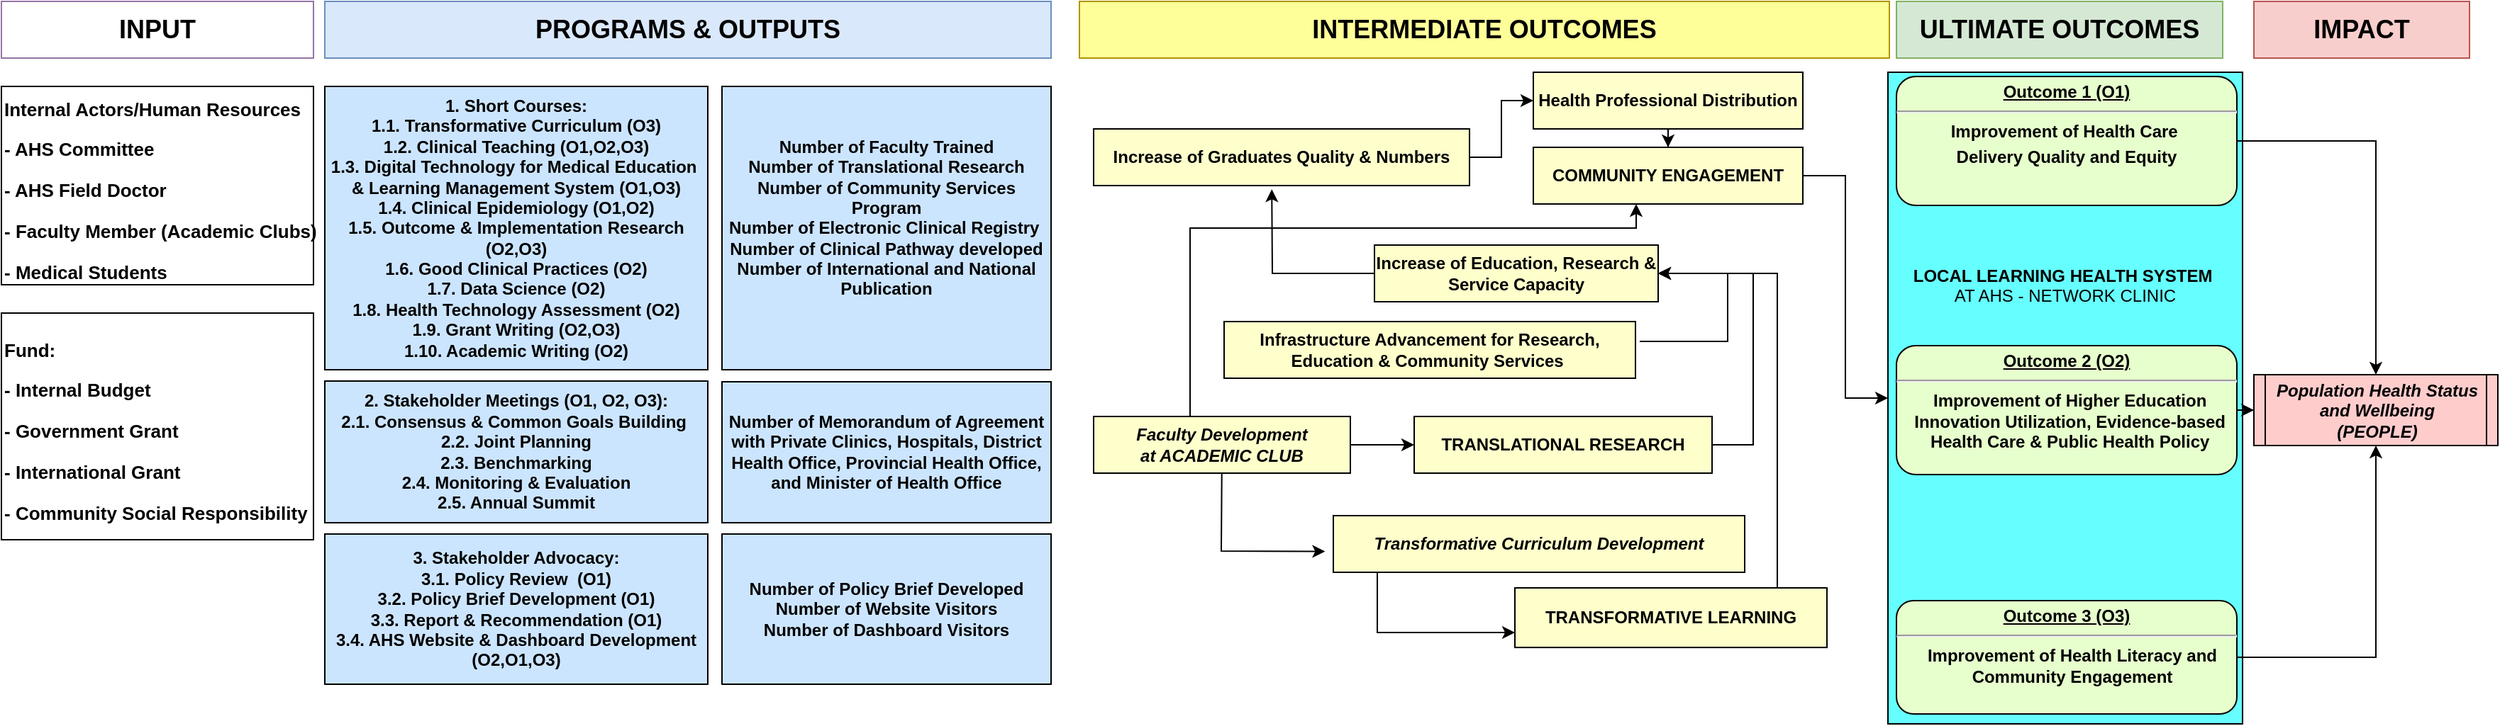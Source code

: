 <mxfile version="27.0.9">
  <diagram name="Logical Framework AHS" id="-L74Rr-t5S8kTxLWxk_D">
    <mxGraphModel dx="3509" dy="654" grid="1" gridSize="10" guides="1" tooltips="1" connect="1" arrows="1" fold="1" page="1" pageScale="1" pageWidth="1169" pageHeight="827" math="0" shadow="0">
      <root>
        <mxCell id="oHDgF6Zf1U5vlmXcFzb0-0" />
        <mxCell id="oHDgF6Zf1U5vlmXcFzb0-1" parent="oHDgF6Zf1U5vlmXcFzb0-0" />
        <mxCell id="oHDgF6Zf1U5vlmXcFzb0-2" value="&lt;b&gt;LOCAL LEARNING HEALTH SYSTEM&lt;/b&gt;&amp;nbsp;&lt;div&gt;AT AHS - NETWORK CLINIC&lt;/div&gt;&lt;div&gt;&lt;br&gt;&lt;/div&gt;&lt;div&gt;&lt;br&gt;&lt;/div&gt;&lt;div&gt;&lt;br&gt;&lt;/div&gt;&lt;div&gt;&lt;br&gt;&lt;/div&gt;&lt;div&gt;&lt;br&gt;&lt;/div&gt;&lt;div&gt;&lt;br&gt;&lt;/div&gt;&lt;div&gt;&lt;br&gt;&lt;/div&gt;&lt;div&gt;&lt;br&gt;&lt;/div&gt;&lt;div&gt;&lt;br&gt;&lt;/div&gt;&lt;div&gt;&lt;br&gt;&lt;/div&gt;&lt;div&gt;&lt;br&gt;&lt;/div&gt;" style="rounded=0;whiteSpace=wrap;html=1;fillColor=#66FFFF;" parent="oHDgF6Zf1U5vlmXcFzb0-1" vertex="1">
          <mxGeometry x="-250" y="90" width="250" height="460" as="geometry" />
        </mxCell>
        <mxCell id="oHDgF6Zf1U5vlmXcFzb0-3" style="edgeStyle=orthogonalEdgeStyle;rounded=0;orthogonalLoop=1;jettySize=auto;html=1;entryX=0.5;entryY=0;entryDx=0;entryDy=0;" parent="oHDgF6Zf1U5vlmXcFzb0-1" source="oHDgF6Zf1U5vlmXcFzb0-4" target="oHDgF6Zf1U5vlmXcFzb0-10" edge="1">
          <mxGeometry relative="1" as="geometry" />
        </mxCell>
        <mxCell id="oHDgF6Zf1U5vlmXcFzb0-4" value="&lt;p style=&quot;margin: 0px ; margin-top: 4px ; text-align: center ; text-decoration: underline&quot;&gt;&lt;strong&gt;Outcome 1 (O1)&lt;br&gt;&lt;/strong&gt;&lt;/p&gt;&lt;hr&gt;&lt;span style=&quot;text-align: left; text-indent: 0in; background-color: initial;&quot;&gt;Improvement&amp;nbsp;&lt;/span&gt;&lt;span style=&quot;text-align: left; text-indent: 0in; background-color: initial;&quot;&gt;of Health Care&amp;nbsp;&lt;/span&gt;&lt;span style=&quot;text-align: left; text-indent: 0in; background-color: initial;&quot;&gt;&lt;br&gt;&lt;/span&gt;&lt;p style=&quot;line-height: 170%; margin-top: 0pt; margin-bottom: 0pt; text-indent: 0in; direction: ltr; word-break: normal;&quot;&gt;&lt;span style=&quot;text-indent: 0in; background-color: initial;&quot;&gt;Delivery Quality and Equity&lt;/span&gt;&lt;br&gt;&lt;/p&gt;&lt;br&gt;&lt;br&gt;&lt;p style=&quot;margin: 0px 0px 0px 8px; font-size: 11px;&quot;&gt;&lt;br&gt;&lt;/p&gt;&lt;p style=&quot;margin: 0px ; margin-left: 8px&quot;&gt;&lt;/p&gt;" style="verticalAlign=middle;align=center;overflow=fill;fontSize=12;fontFamily=Helvetica;html=1;rounded=1;fontStyle=1;strokeWidth=1;fillColor=#E6FFCC" parent="oHDgF6Zf1U5vlmXcFzb0-1" vertex="1">
          <mxGeometry x="-244" y="93" width="240" height="91" as="geometry" />
        </mxCell>
        <mxCell id="oHDgF6Zf1U5vlmXcFzb0-5" style="edgeStyle=orthogonalEdgeStyle;rounded=0;orthogonalLoop=1;jettySize=auto;html=1;entryX=0;entryY=0.5;entryDx=0;entryDy=0;" parent="oHDgF6Zf1U5vlmXcFzb0-1" source="oHDgF6Zf1U5vlmXcFzb0-6" target="oHDgF6Zf1U5vlmXcFzb0-10" edge="1">
          <mxGeometry relative="1" as="geometry">
            <mxPoint x="145.6" y="374" as="targetPoint" />
          </mxGeometry>
        </mxCell>
        <mxCell id="oHDgF6Zf1U5vlmXcFzb0-6" value="&lt;p style=&quot;margin: 0px ; margin-top: 4px ; text-align: center ; text-decoration: underline&quot;&gt;&lt;strong&gt;Outcome 2 (O2)&lt;br&gt;&lt;/strong&gt;&lt;/p&gt;&lt;hr&gt;&lt;p style=&quot;margin: 0px ; margin-left: 8px&quot;&gt;Improvement of Higher Education&amp;nbsp;&lt;/p&gt;&lt;p style=&quot;margin: 0px ; margin-left: 8px&quot;&gt;Innovation Utilization, Evidence-based&amp;nbsp;&lt;/p&gt;&lt;p style=&quot;margin: 0px ; margin-left: 8px&quot;&gt;Health Care &amp;amp; Public Health Policy&amp;nbsp;&lt;/p&gt;" style="verticalAlign=middle;align=center;overflow=fill;fontSize=12;fontFamily=Helvetica;html=1;rounded=1;fontStyle=1;strokeWidth=1;fillColor=#E6FFCC" parent="oHDgF6Zf1U5vlmXcFzb0-1" vertex="1">
          <mxGeometry x="-244" y="283" width="240" height="91" as="geometry" />
        </mxCell>
        <mxCell id="oHDgF6Zf1U5vlmXcFzb0-7" style="edgeStyle=orthogonalEdgeStyle;rounded=0;orthogonalLoop=1;jettySize=auto;html=1;entryX=0.5;entryY=1;entryDx=0;entryDy=0;" parent="oHDgF6Zf1U5vlmXcFzb0-1" source="oHDgF6Zf1U5vlmXcFzb0-8" target="oHDgF6Zf1U5vlmXcFzb0-10" edge="1">
          <mxGeometry relative="1" as="geometry">
            <mxPoint x="356" y="398" as="targetPoint" />
          </mxGeometry>
        </mxCell>
        <mxCell id="oHDgF6Zf1U5vlmXcFzb0-8" value="&lt;p style=&quot;margin: 0px ; margin-top: 4px ; text-align: center ; text-decoration: underline&quot;&gt;&lt;strong&gt;Outcome 3 (O3)&lt;/strong&gt;&lt;/p&gt;&lt;hr&gt;&lt;p style=&quot;margin: 0px ; margin-left: 8px&quot;&gt;Improvement of Health Literacy and&lt;/p&gt;&lt;p style=&quot;margin: 0px ; margin-left: 8px&quot;&gt;Community Engagement&lt;/p&gt;&lt;p style=&quot;margin: 0px ; margin-left: 8px&quot;&gt;&lt;br&gt;&lt;/p&gt;" style="verticalAlign=middle;align=center;overflow=fill;fontSize=12;fontFamily=Helvetica;html=1;rounded=1;fontStyle=1;strokeWidth=1;fillColor=#E6FFCC" parent="oHDgF6Zf1U5vlmXcFzb0-1" vertex="1">
          <mxGeometry x="-244" y="463" width="240" height="80" as="geometry" />
        </mxCell>
        <mxCell id="oHDgF6Zf1U5vlmXcFzb0-9" value="&lt;b&gt;&lt;font face=&quot;Arial&quot; style=&quot;font-size: 18px;&quot;&gt;ULTIMATE OUTCOMES&lt;/font&gt;&lt;/b&gt;" style="rounded=0;whiteSpace=wrap;html=1;fillColor=#d5e8d4;strokeColor=#82b366;" parent="oHDgF6Zf1U5vlmXcFzb0-1" vertex="1">
          <mxGeometry x="-244" y="40" width="230" height="40" as="geometry" />
        </mxCell>
        <mxCell id="oHDgF6Zf1U5vlmXcFzb0-10" value="Population Health Status and Wellbeing&#xa;(PEOPLE)" style="shape=process;whiteSpace=wrap;align=center;verticalAlign=middle;size=0.048;fontStyle=3;strokeWidth=1;fillColor=#FFCCCC" parent="oHDgF6Zf1U5vlmXcFzb0-1" vertex="1">
          <mxGeometry x="8" y="303.5" width="172" height="50" as="geometry" />
        </mxCell>
        <mxCell id="oHDgF6Zf1U5vlmXcFzb0-11" value="&lt;span style=&quot;font-size: 18px;&quot;&gt;&lt;b&gt;&lt;font face=&quot;Arial&quot;&gt;INTERMEDIATE OUTCOMES&lt;/font&gt;&lt;/b&gt;&lt;/span&gt;" style="rounded=0;whiteSpace=wrap;html=1;fillColor=#FFFF99;strokeColor=#B09500;fontColor=#000000;" parent="oHDgF6Zf1U5vlmXcFzb0-1" vertex="1">
          <mxGeometry x="-820" y="40" width="571" height="40" as="geometry" />
        </mxCell>
        <mxCell id="oHDgF6Zf1U5vlmXcFzb0-12" style="edgeStyle=orthogonalEdgeStyle;rounded=0;orthogonalLoop=1;jettySize=auto;html=1;entryX=0.5;entryY=0;entryDx=0;entryDy=0;" parent="oHDgF6Zf1U5vlmXcFzb0-1" source="oHDgF6Zf1U5vlmXcFzb0-13" target="oHDgF6Zf1U5vlmXcFzb0-42" edge="1">
          <mxGeometry relative="1" as="geometry" />
        </mxCell>
        <mxCell id="oHDgF6Zf1U5vlmXcFzb0-13" value="Health Professional Distribution" style="whiteSpace=wrap;align=center;verticalAlign=middle;fontStyle=1;strokeWidth=1;fillColor=#FFFFCC" parent="oHDgF6Zf1U5vlmXcFzb0-1" vertex="1">
          <mxGeometry x="-500" y="90" width="190" height="40" as="geometry" />
        </mxCell>
        <mxCell id="oHDgF6Zf1U5vlmXcFzb0-14" value="Increase of Education, Research &amp; Service Capacity" style="whiteSpace=wrap;align=center;verticalAlign=middle;fontStyle=1;strokeWidth=1;fillColor=#FFFFCC" parent="oHDgF6Zf1U5vlmXcFzb0-1" vertex="1">
          <mxGeometry x="-612" y="212" width="200" height="40" as="geometry" />
        </mxCell>
        <mxCell id="oHDgF6Zf1U5vlmXcFzb0-15" style="edgeStyle=orthogonalEdgeStyle;rounded=0;orthogonalLoop=1;jettySize=auto;html=1;entryX=1;entryY=0.5;entryDx=0;entryDy=0;" parent="oHDgF6Zf1U5vlmXcFzb0-1" source="oHDgF6Zf1U5vlmXcFzb0-16" target="oHDgF6Zf1U5vlmXcFzb0-14" edge="1">
          <mxGeometry relative="1" as="geometry">
            <mxPoint x="-328" y="243" as="targetPoint" />
            <Array as="points">
              <mxPoint x="-328" y="232" />
            </Array>
            <mxPoint x="-242.957" y="509.94" as="sourcePoint" />
          </mxGeometry>
        </mxCell>
        <mxCell id="oHDgF6Zf1U5vlmXcFzb0-16" value="TRANSFORMATIVE LEARNING" style="whiteSpace=wrap;align=center;verticalAlign=middle;fontStyle=1;strokeWidth=1;fillColor=#FFFFCC;fontSize=12;" parent="oHDgF6Zf1U5vlmXcFzb0-1" vertex="1">
          <mxGeometry x="-513" y="454.0" width="220" height="42.06" as="geometry" />
        </mxCell>
        <mxCell id="oHDgF6Zf1U5vlmXcFzb0-17" value="TRANSLATIONAL RESEARCH" style="whiteSpace=wrap;align=center;verticalAlign=middle;fontStyle=1;strokeWidth=1;fillColor=#FFFFCC;fontSize=12;" parent="oHDgF6Zf1U5vlmXcFzb0-1" vertex="1">
          <mxGeometry x="-584" y="333" width="210" height="40" as="geometry" />
        </mxCell>
        <mxCell id="oHDgF6Zf1U5vlmXcFzb0-18" style="edgeStyle=orthogonalEdgeStyle;rounded=0;orthogonalLoop=1;jettySize=auto;html=1;exitX=1;exitY=0.5;exitDx=0;exitDy=0;" parent="oHDgF6Zf1U5vlmXcFzb0-1" target="oHDgF6Zf1U5vlmXcFzb0-14" edge="1">
          <mxGeometry relative="1" as="geometry">
            <mxPoint x="-425" y="280" as="sourcePoint" />
            <mxPoint x="-366" y="247" as="targetPoint" />
            <Array as="points">
              <mxPoint x="-363" y="280" />
            </Array>
          </mxGeometry>
        </mxCell>
        <mxCell id="oHDgF6Zf1U5vlmXcFzb0-19" value="Infrastructure Advancement for Research, Education &amp; Community Services " style="whiteSpace=wrap;align=center;verticalAlign=middle;fontStyle=1;strokeWidth=1;fillColor=#FFFFCC" parent="oHDgF6Zf1U5vlmXcFzb0-1" vertex="1">
          <mxGeometry x="-718" y="266" width="290" height="40" as="geometry" />
        </mxCell>
        <mxCell id="oHDgF6Zf1U5vlmXcFzb0-20" style="edgeStyle=orthogonalEdgeStyle;rounded=0;orthogonalLoop=1;jettySize=auto;html=1;entryX=0;entryY=0.5;entryDx=0;entryDy=0;" parent="oHDgF6Zf1U5vlmXcFzb0-1" source="oHDgF6Zf1U5vlmXcFzb0-22" target="oHDgF6Zf1U5vlmXcFzb0-17" edge="1">
          <mxGeometry relative="1" as="geometry" />
        </mxCell>
        <mxCell id="oHDgF6Zf1U5vlmXcFzb0-21" style="edgeStyle=orthogonalEdgeStyle;rounded=0;orthogonalLoop=1;jettySize=auto;html=1;" parent="oHDgF6Zf1U5vlmXcFzb0-1" edge="1">
          <mxGeometry relative="1" as="geometry">
            <mxPoint x="-742" y="333" as="sourcePoint" />
            <mxPoint x="-427.5" y="183" as="targetPoint" />
            <Array as="points">
              <mxPoint x="-741.5" y="200" />
              <mxPoint x="-427.5" y="200" />
            </Array>
          </mxGeometry>
        </mxCell>
        <mxCell id="oHDgF6Zf1U5vlmXcFzb0-22" value="Faculty Development&#xa;at ACADEMIC CLUB" style="whiteSpace=wrap;align=center;verticalAlign=middle;fontStyle=3;strokeWidth=1;fillColor=#FFFFCC" parent="oHDgF6Zf1U5vlmXcFzb0-1" vertex="1">
          <mxGeometry x="-810" y="333" width="181" height="40" as="geometry" />
        </mxCell>
        <mxCell id="oHDgF6Zf1U5vlmXcFzb0-23" style="edgeStyle=orthogonalEdgeStyle;rounded=0;orthogonalLoop=1;jettySize=auto;html=1;entryX=0;entryY=0.5;entryDx=0;entryDy=0;" parent="oHDgF6Zf1U5vlmXcFzb0-1" source="oHDgF6Zf1U5vlmXcFzb0-24" target="oHDgF6Zf1U5vlmXcFzb0-13" edge="1">
          <mxGeometry relative="1" as="geometry" />
        </mxCell>
        <mxCell id="oHDgF6Zf1U5vlmXcFzb0-24" value="Increase of Graduates Quality &amp; Numbers" style="whiteSpace=wrap;align=center;verticalAlign=middle;fontStyle=1;strokeWidth=1;fillColor=#FFFFCC" parent="oHDgF6Zf1U5vlmXcFzb0-1" vertex="1">
          <mxGeometry x="-810" y="130" width="265" height="40" as="geometry" />
        </mxCell>
        <mxCell id="oHDgF6Zf1U5vlmXcFzb0-25" style="edgeStyle=orthogonalEdgeStyle;rounded=0;orthogonalLoop=1;jettySize=auto;html=1;entryX=0;entryY=0.75;entryDx=0;entryDy=0;" parent="oHDgF6Zf1U5vlmXcFzb0-1" target="oHDgF6Zf1U5vlmXcFzb0-16" edge="1">
          <mxGeometry relative="1" as="geometry">
            <mxPoint x="-483" y="485.545" as="targetPoint" />
            <Array as="points">
              <mxPoint x="-610" y="486" />
            </Array>
            <mxPoint x="-610" y="443" as="sourcePoint" />
          </mxGeometry>
        </mxCell>
        <mxCell id="oHDgF6Zf1U5vlmXcFzb0-26" value="&lt;b&gt;&lt;font face=&quot;Arial&quot; style=&quot;font-size: 18px;&quot;&gt;IMPACT&lt;/font&gt;&lt;/b&gt;" style="rounded=0;whiteSpace=wrap;html=1;fillColor=#f8cecc;strokeColor=#b85450;" parent="oHDgF6Zf1U5vlmXcFzb0-1" vertex="1">
          <mxGeometry x="8" y="40" width="152" height="40" as="geometry" />
        </mxCell>
        <mxCell id="oHDgF6Zf1U5vlmXcFzb0-27" value="&lt;b&gt;&lt;font face=&quot;Arial&quot; style=&quot;font-size: 18px;&quot;&gt;PROGRAMS &amp;amp; OUTPUTS&lt;/font&gt;&lt;/b&gt;" style="rounded=0;whiteSpace=wrap;html=1;fillColor=#dae8fc;strokeColor=#6c8ebf;" parent="oHDgF6Zf1U5vlmXcFzb0-1" vertex="1">
          <mxGeometry x="-1352" y="40" width="512" height="40" as="geometry" />
        </mxCell>
        <mxCell id="oHDgF6Zf1U5vlmXcFzb0-28" value="&lt;b&gt;&lt;font style=&quot;font-size: 18px;&quot;&gt;INPUT&lt;/font&gt;&lt;/b&gt;" style="rounded=0;whiteSpace=wrap;html=1;fillColor=#FFFFFF;strokeColor=#9673a6;" parent="oHDgF6Zf1U5vlmXcFzb0-1" vertex="1">
          <mxGeometry x="-1580" y="40" width="220" height="40" as="geometry" />
        </mxCell>
        <mxCell id="oHDgF6Zf1U5vlmXcFzb0-29" value="1. Short Courses:&#xa;1.1. Transformative Curriculum (O3)&#xa;1.2. Clinical Teaching (O1,O2,O3)&#xa;1.3. Digital Technology for Medical Education  &amp; Learning Management System (O1,O3)&#xa;1.4. Clinical Epidemiology (O1,O2)&#xa;1.5. Outcome &amp; Implementation Research (O2,O3)&#xa;1.6. Good Clinical Practices (O2)&#xa;1.7. Data Science (O2)&#xa;1.8. Health Technology Assessment (O2)&#xa;1.9. Grant Writing (O2,O3)&#xa;1.10. Academic Writing (O2)" style="whiteSpace=wrap;align=center;verticalAlign=middle;fontStyle=1;strokeWidth=1;fillColor=#CCE5FF;" parent="oHDgF6Zf1U5vlmXcFzb0-1" vertex="1">
          <mxGeometry x="-1352" y="100" width="270" height="200" as="geometry" />
        </mxCell>
        <mxCell id="oHDgF6Zf1U5vlmXcFzb0-30" value="2. Stakeholder Meetings (O1, O2, O3):&#xa;2.1. Consensus &amp; Common Goals Building &#xa;2.2. Joint Planning&#xa;2.3. Benchmarking&#xa;2.4. Monitoring &amp; Evaluation&#xa;2.5. Annual Summit" style="whiteSpace=wrap;align=center;verticalAlign=middle;fontStyle=1;strokeWidth=1;fillColor=#CCE5FF;" parent="oHDgF6Zf1U5vlmXcFzb0-1" vertex="1">
          <mxGeometry x="-1352" y="308" width="270" height="100" as="geometry" />
        </mxCell>
        <mxCell id="oHDgF6Zf1U5vlmXcFzb0-31" value="3. Stakeholder Advocacy:&#xa;3.1. Policy Review  (O1)&#xa;3.2. Policy Brief Development (O1)&#xa;3.3. Report &amp; Recommendation (O1)&#xa;3.4. AHS Website &amp; Dashboard Development (O2,O1,O3)" style="whiteSpace=wrap;align=center;verticalAlign=middle;fontStyle=1;strokeWidth=1;fillColor=#CCE5FF;" parent="oHDgF6Zf1U5vlmXcFzb0-1" vertex="1">
          <mxGeometry x="-1352" y="415.97" width="270" height="106.03" as="geometry" />
        </mxCell>
        <mxCell id="oHDgF6Zf1U5vlmXcFzb0-32" value="Number of Faculty Trained&#xa;Number of Translational Research&#xa;Number of Community Services Program&#xa;Number of Electronic Clinical Registry &#xa;Number of Clinical Pathway developed&#xa;Number of International and National Publication&#xa;" style="whiteSpace=wrap;align=center;verticalAlign=middle;fontStyle=1;strokeWidth=1;fillColor=#CCE5FF;" parent="oHDgF6Zf1U5vlmXcFzb0-1" vertex="1">
          <mxGeometry x="-1072" y="100" width="232" height="200" as="geometry" />
        </mxCell>
        <mxCell id="oHDgF6Zf1U5vlmXcFzb0-33" value="Number of Memorandum of Agreement with Private Clinics, Hospitals, District Health Office, Provincial Health Office, and Minister of Health Office" style="whiteSpace=wrap;align=center;verticalAlign=middle;fontStyle=1;strokeWidth=1;fillColor=#CCE5FF;" parent="oHDgF6Zf1U5vlmXcFzb0-1" vertex="1">
          <mxGeometry x="-1072" y="308.5" width="232" height="99.5" as="geometry" />
        </mxCell>
        <mxCell id="oHDgF6Zf1U5vlmXcFzb0-34" value="Number of Policy Brief Developed&#xa;Number of Website Visitors&#xa;Number of Dashboard Visitors" style="whiteSpace=wrap;align=center;verticalAlign=middle;fontStyle=1;strokeWidth=1;fillColor=#CCE5FF;" parent="oHDgF6Zf1U5vlmXcFzb0-1" vertex="1">
          <mxGeometry x="-1072" y="415.97" width="232" height="106.03" as="geometry" />
        </mxCell>
        <mxCell id="oHDgF6Zf1U5vlmXcFzb0-35" value="&lt;font style=&quot;font-size: 13px;&quot; face=&quot;Arial&quot;&gt;Internal Actors/Human Resources&lt;br&gt;- AHS Committee&lt;br&gt;- AHS Field Doctor&lt;br&gt;- Faculty Member (Academic Clubs)&lt;br&gt;- Medical Students&lt;/font&gt;" style="fontSize=24;align=left;html=1;fontStyle=1" parent="oHDgF6Zf1U5vlmXcFzb0-1" vertex="1">
          <mxGeometry x="-1580" y="100" width="220" height="140" as="geometry" />
        </mxCell>
        <mxCell id="oHDgF6Zf1U5vlmXcFzb0-36" value="&lt;font style=&quot;font-size: 13px;&quot; face=&quot;Arial&quot;&gt;Fund:&lt;br&gt;- Internal Budget&lt;br&gt;- Government Grant&lt;br&gt;- International Grant&lt;br&gt;- Community Social Responsibility&lt;/font&gt;" style="fontSize=24;align=left;html=1;fontStyle=1" parent="oHDgF6Zf1U5vlmXcFzb0-1" vertex="1">
          <mxGeometry x="-1580" y="260" width="220" height="160" as="geometry" />
        </mxCell>
        <mxCell id="oHDgF6Zf1U5vlmXcFzb0-37" value="Transformative Curriculum Development" style="whiteSpace=wrap;align=center;verticalAlign=middle;fontStyle=3;strokeWidth=1;fillColor=#FFFFCC" parent="oHDgF6Zf1U5vlmXcFzb0-1" vertex="1">
          <mxGeometry x="-641" y="403" width="290" height="40" as="geometry" />
        </mxCell>
        <mxCell id="oHDgF6Zf1U5vlmXcFzb0-38" style="edgeStyle=none;rounded=0;orthogonalLoop=1;jettySize=auto;html=1;exitX=0;exitY=0.5;exitDx=0;exitDy=0;entryX=0.474;entryY=1.066;entryDx=0;entryDy=0;entryPerimeter=0;" parent="oHDgF6Zf1U5vlmXcFzb0-1" source="oHDgF6Zf1U5vlmXcFzb0-14" target="oHDgF6Zf1U5vlmXcFzb0-24" edge="1">
          <mxGeometry relative="1" as="geometry">
            <Array as="points">
              <mxPoint x="-684" y="232" />
            </Array>
          </mxGeometry>
        </mxCell>
        <mxCell id="oHDgF6Zf1U5vlmXcFzb0-39" style="edgeStyle=none;rounded=0;orthogonalLoop=1;jettySize=auto;html=1;exitX=1;exitY=0.5;exitDx=0;exitDy=0;entryX=1;entryY=0.5;entryDx=0;entryDy=0;" parent="oHDgF6Zf1U5vlmXcFzb0-1" source="oHDgF6Zf1U5vlmXcFzb0-17" target="oHDgF6Zf1U5vlmXcFzb0-14" edge="1">
          <mxGeometry relative="1" as="geometry">
            <Array as="points">
              <mxPoint x="-345" y="353" />
              <mxPoint x="-345" y="232" />
            </Array>
          </mxGeometry>
        </mxCell>
        <mxCell id="oHDgF6Zf1U5vlmXcFzb0-40" style="edgeStyle=none;rounded=0;orthogonalLoop=1;jettySize=auto;html=1;entryX=-0.02;entryY=0.632;entryDx=0;entryDy=0;entryPerimeter=0;" parent="oHDgF6Zf1U5vlmXcFzb0-1" source="oHDgF6Zf1U5vlmXcFzb0-22" target="oHDgF6Zf1U5vlmXcFzb0-37" edge="1">
          <mxGeometry relative="1" as="geometry">
            <Array as="points">
              <mxPoint x="-720" y="428" />
            </Array>
          </mxGeometry>
        </mxCell>
        <mxCell id="oHDgF6Zf1U5vlmXcFzb0-41" style="edgeStyle=orthogonalEdgeStyle;rounded=0;orthogonalLoop=1;jettySize=auto;html=1;entryX=0;entryY=0.5;entryDx=0;entryDy=0;" parent="oHDgF6Zf1U5vlmXcFzb0-1" source="oHDgF6Zf1U5vlmXcFzb0-42" target="oHDgF6Zf1U5vlmXcFzb0-2" edge="1">
          <mxGeometry relative="1" as="geometry" />
        </mxCell>
        <mxCell id="oHDgF6Zf1U5vlmXcFzb0-42" value="COMMUNITY ENGAGEMENT" style="whiteSpace=wrap;align=center;verticalAlign=middle;fontStyle=1;strokeWidth=1;fillColor=#FFFFCC;fontSize=12;" parent="oHDgF6Zf1U5vlmXcFzb0-1" vertex="1">
          <mxGeometry x="-500" y="143" width="190" height="40" as="geometry" />
        </mxCell>
      </root>
    </mxGraphModel>
  </diagram>
</mxfile>
